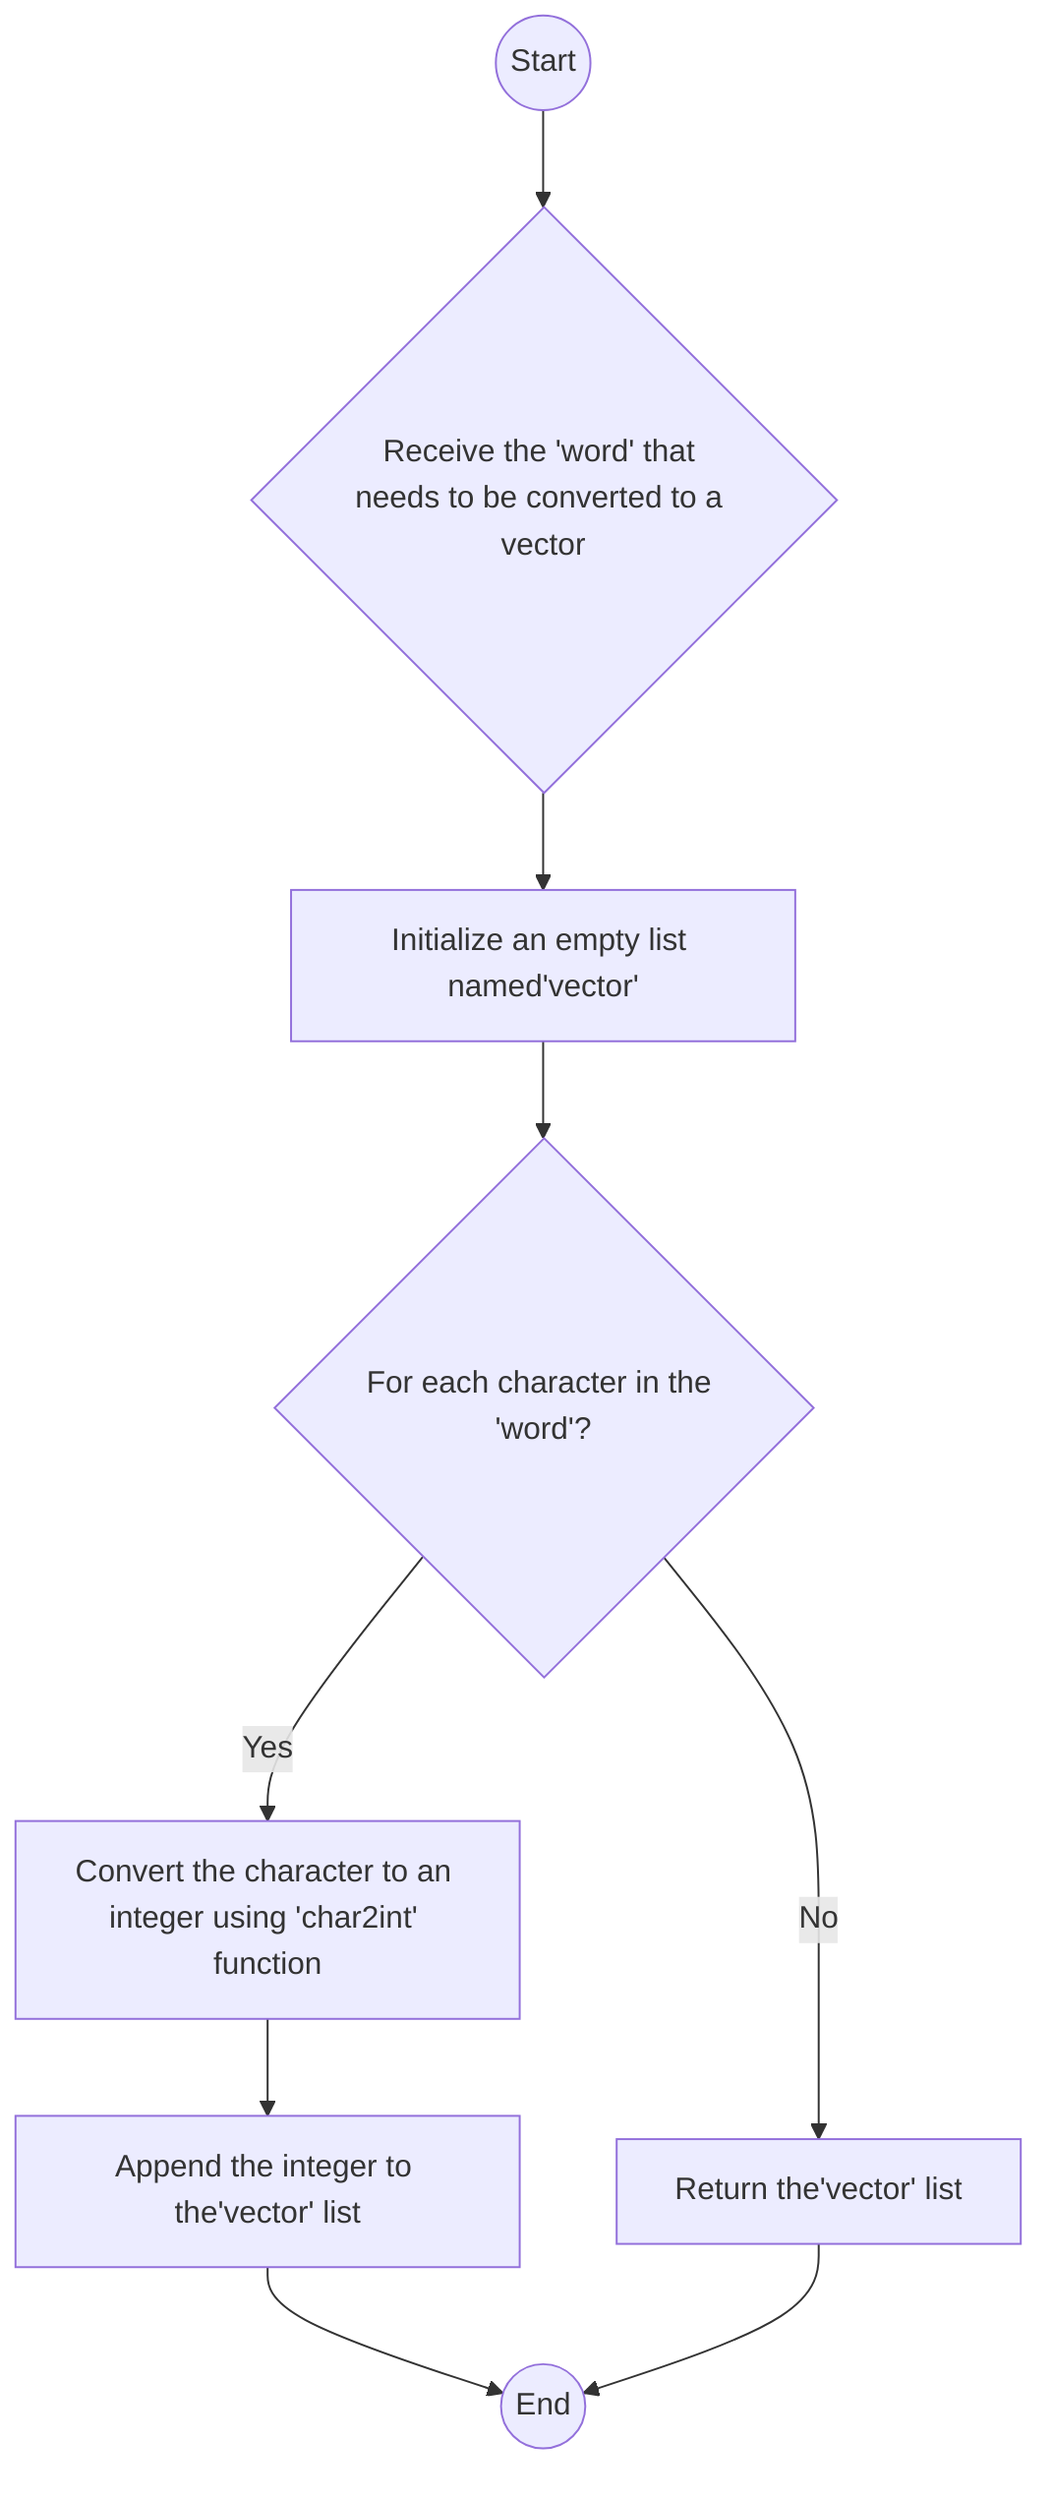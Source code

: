 flowchart TD
    A((Start)) --> B{Receive the 'word' that needs to be converted to a vector}
    B --> C[Initialize an empty list named'vector']
    C --> D{For each character in the 'word'?}
    D -- Yes --> E[Convert the character to an integer using 'char2int' function]
    D -- No --> F[Return the'vector' list]
    E --> G[Append the integer to the'vector' list]
    G --> H((End))
    F --> H